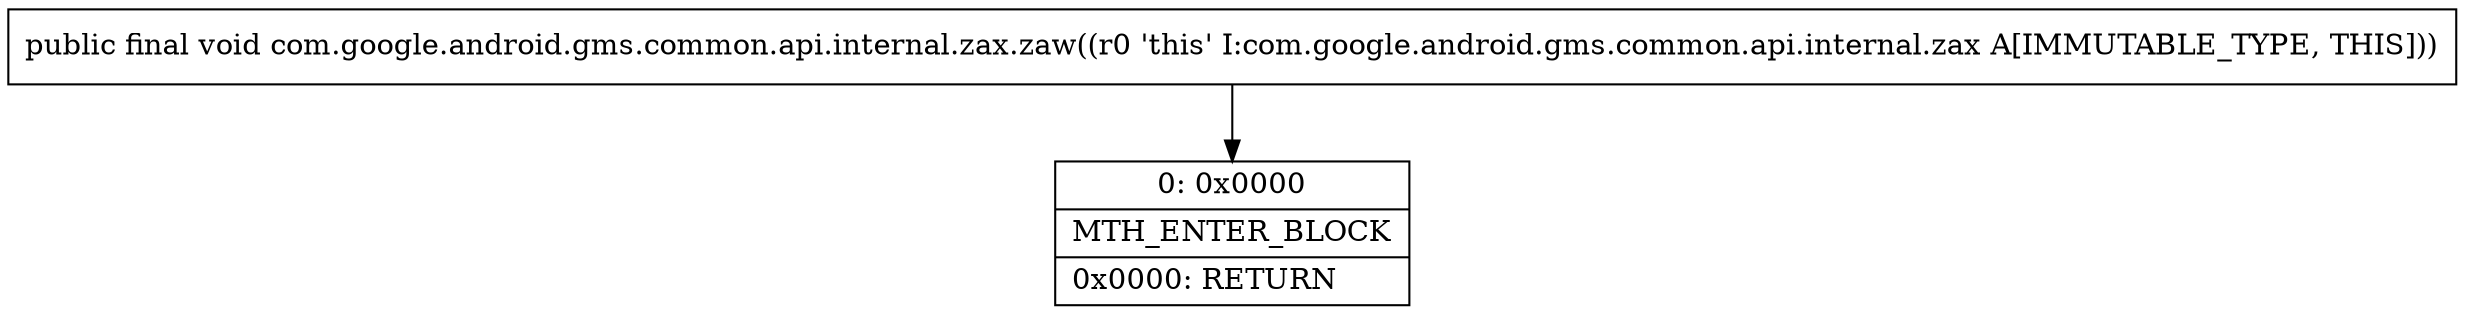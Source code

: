 digraph "CFG forcom.google.android.gms.common.api.internal.zax.zaw()V" {
Node_0 [shape=record,label="{0\:\ 0x0000|MTH_ENTER_BLOCK\l|0x0000: RETURN   \l}"];
MethodNode[shape=record,label="{public final void com.google.android.gms.common.api.internal.zax.zaw((r0 'this' I:com.google.android.gms.common.api.internal.zax A[IMMUTABLE_TYPE, THIS])) }"];
MethodNode -> Node_0;
}

